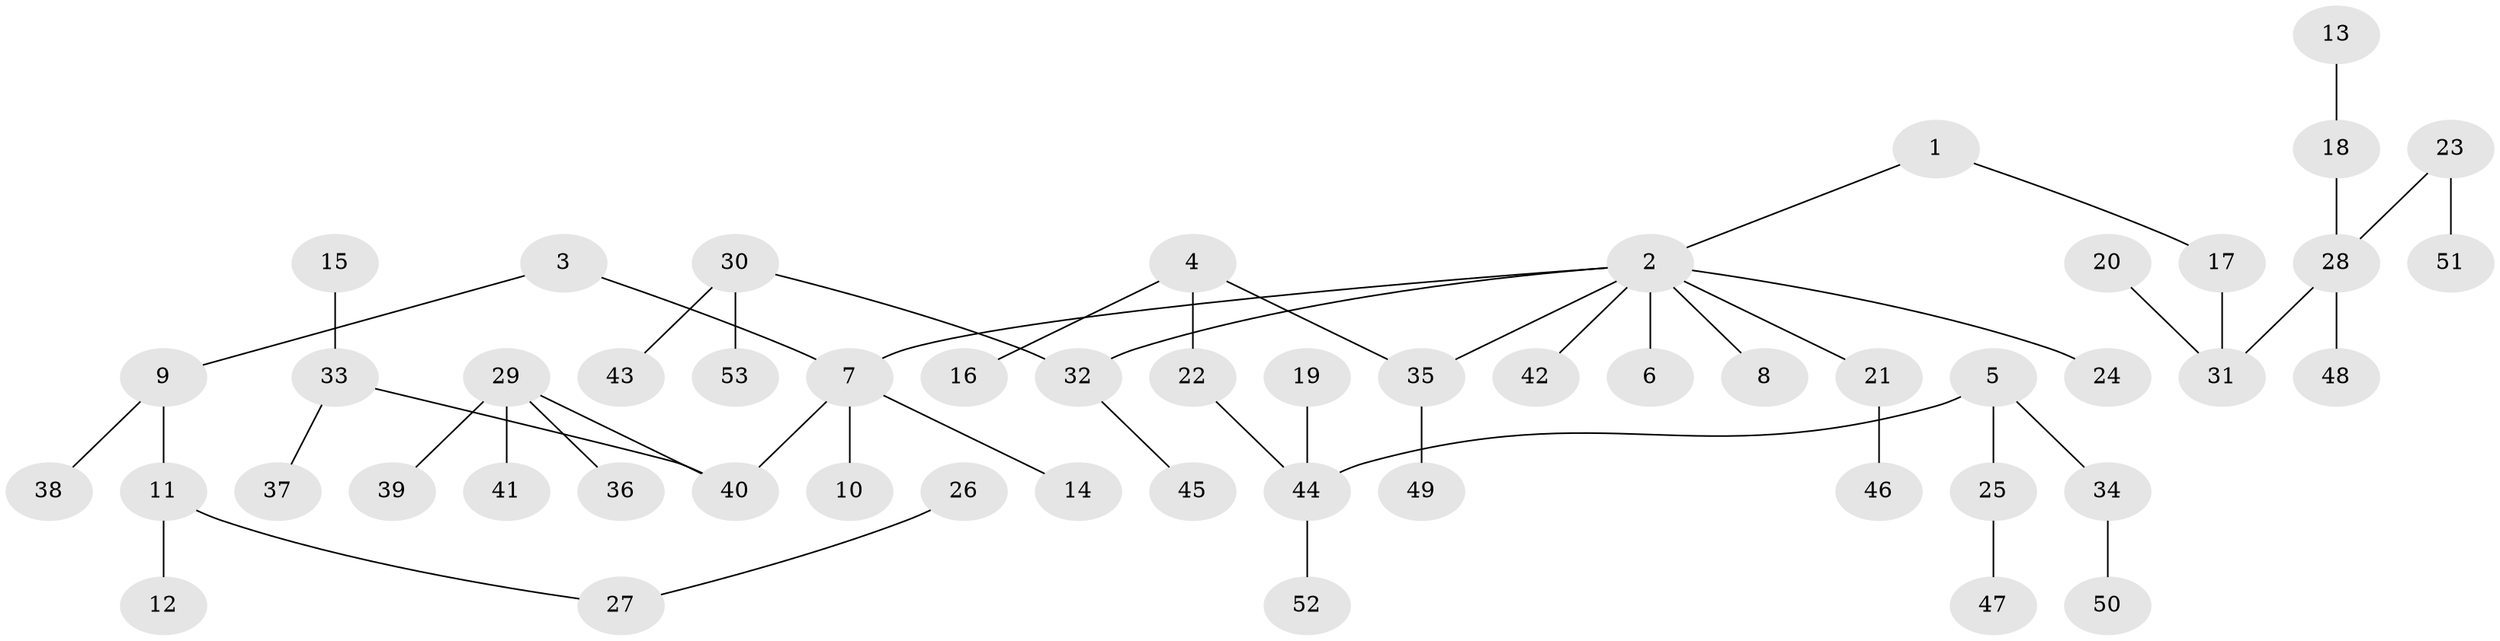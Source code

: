 // original degree distribution, {4: 0.0761904761904762, 2: 0.21904761904761905, 7: 0.009523809523809525, 3: 0.18095238095238095, 5: 0.02857142857142857, 1: 0.4857142857142857}
// Generated by graph-tools (version 1.1) at 2025/50/03/09/25 03:50:23]
// undirected, 53 vertices, 52 edges
graph export_dot {
graph [start="1"]
  node [color=gray90,style=filled];
  1;
  2;
  3;
  4;
  5;
  6;
  7;
  8;
  9;
  10;
  11;
  12;
  13;
  14;
  15;
  16;
  17;
  18;
  19;
  20;
  21;
  22;
  23;
  24;
  25;
  26;
  27;
  28;
  29;
  30;
  31;
  32;
  33;
  34;
  35;
  36;
  37;
  38;
  39;
  40;
  41;
  42;
  43;
  44;
  45;
  46;
  47;
  48;
  49;
  50;
  51;
  52;
  53;
  1 -- 2 [weight=1.0];
  1 -- 17 [weight=1.0];
  2 -- 6 [weight=1.0];
  2 -- 7 [weight=1.0];
  2 -- 8 [weight=1.0];
  2 -- 21 [weight=1.0];
  2 -- 24 [weight=1.0];
  2 -- 32 [weight=1.0];
  2 -- 35 [weight=1.0];
  2 -- 42 [weight=1.0];
  3 -- 7 [weight=1.0];
  3 -- 9 [weight=1.0];
  4 -- 16 [weight=1.0];
  4 -- 22 [weight=1.0];
  4 -- 35 [weight=1.0];
  5 -- 25 [weight=1.0];
  5 -- 34 [weight=1.0];
  5 -- 44 [weight=1.0];
  7 -- 10 [weight=1.0];
  7 -- 14 [weight=1.0];
  7 -- 40 [weight=1.0];
  9 -- 11 [weight=1.0];
  9 -- 38 [weight=1.0];
  11 -- 12 [weight=1.0];
  11 -- 27 [weight=1.0];
  13 -- 18 [weight=1.0];
  15 -- 33 [weight=1.0];
  17 -- 31 [weight=1.0];
  18 -- 28 [weight=1.0];
  19 -- 44 [weight=1.0];
  20 -- 31 [weight=1.0];
  21 -- 46 [weight=1.0];
  22 -- 44 [weight=1.0];
  23 -- 28 [weight=1.0];
  23 -- 51 [weight=1.0];
  25 -- 47 [weight=1.0];
  26 -- 27 [weight=1.0];
  28 -- 31 [weight=1.0];
  28 -- 48 [weight=1.0];
  29 -- 36 [weight=1.0];
  29 -- 39 [weight=1.0];
  29 -- 40 [weight=1.0];
  29 -- 41 [weight=1.0];
  30 -- 32 [weight=1.0];
  30 -- 43 [weight=1.0];
  30 -- 53 [weight=1.0];
  32 -- 45 [weight=1.0];
  33 -- 37 [weight=1.0];
  33 -- 40 [weight=1.0];
  34 -- 50 [weight=1.0];
  35 -- 49 [weight=1.0];
  44 -- 52 [weight=1.0];
}
